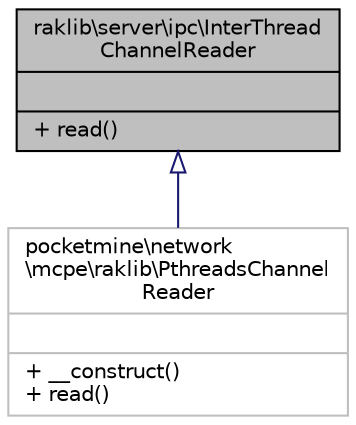 digraph "raklib\server\ipc\InterThreadChannelReader"
{
 // INTERACTIVE_SVG=YES
 // LATEX_PDF_SIZE
  edge [fontname="Helvetica",fontsize="10",labelfontname="Helvetica",labelfontsize="10"];
  node [fontname="Helvetica",fontsize="10",shape=record];
  Node1 [label="{raklib\\server\\ipc\\InterThread\lChannelReader\n||+ read()\l}",height=0.2,width=0.4,color="black", fillcolor="grey75", style="filled", fontcolor="black",tooltip=" "];
  Node1 -> Node2 [dir="back",color="midnightblue",fontsize="10",style="solid",arrowtail="onormal",fontname="Helvetica"];
  Node2 [label="{pocketmine\\network\l\\mcpe\\raklib\\PthreadsChannel\lReader\n||+ __construct()\l+ read()\l}",height=0.2,width=0.4,color="grey75", fillcolor="white", style="filled",URL="$d9/d57/classpocketmine_1_1network_1_1mcpe_1_1raklib_1_1_pthreads_channel_reader.html",tooltip=" "];
}
